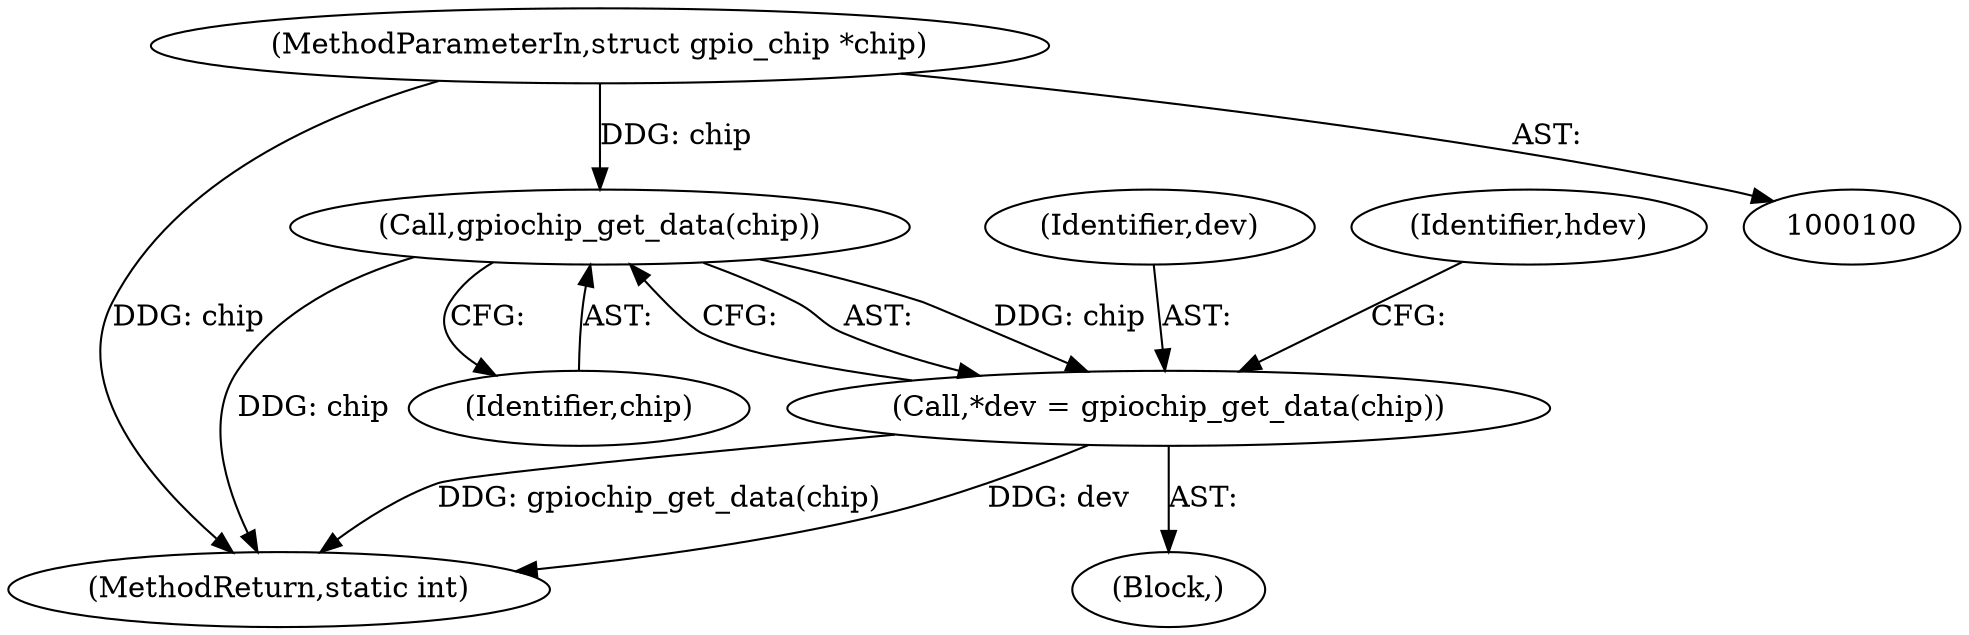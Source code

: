 digraph "0_linux_7a7b5df84b6b4e5d599c7289526eed96541a0654@pointer" {
"1000101" [label="(MethodParameterIn,struct gpio_chip *chip)"];
"1000107" [label="(Call,gpiochip_get_data(chip))"];
"1000105" [label="(Call,*dev = gpiochip_get_data(chip))"];
"1000108" [label="(Identifier,chip)"];
"1000106" [label="(Identifier,dev)"];
"1000105" [label="(Call,*dev = gpiochip_get_data(chip))"];
"1000111" [label="(Identifier,hdev)"];
"1000195" [label="(MethodReturn,static int)"];
"1000107" [label="(Call,gpiochip_get_data(chip))"];
"1000101" [label="(MethodParameterIn,struct gpio_chip *chip)"];
"1000103" [label="(Block,)"];
"1000101" -> "1000100"  [label="AST: "];
"1000101" -> "1000195"  [label="DDG: chip"];
"1000101" -> "1000107"  [label="DDG: chip"];
"1000107" -> "1000105"  [label="AST: "];
"1000107" -> "1000108"  [label="CFG: "];
"1000108" -> "1000107"  [label="AST: "];
"1000105" -> "1000107"  [label="CFG: "];
"1000107" -> "1000195"  [label="DDG: chip"];
"1000107" -> "1000105"  [label="DDG: chip"];
"1000105" -> "1000103"  [label="AST: "];
"1000106" -> "1000105"  [label="AST: "];
"1000111" -> "1000105"  [label="CFG: "];
"1000105" -> "1000195"  [label="DDG: gpiochip_get_data(chip)"];
"1000105" -> "1000195"  [label="DDG: dev"];
}
